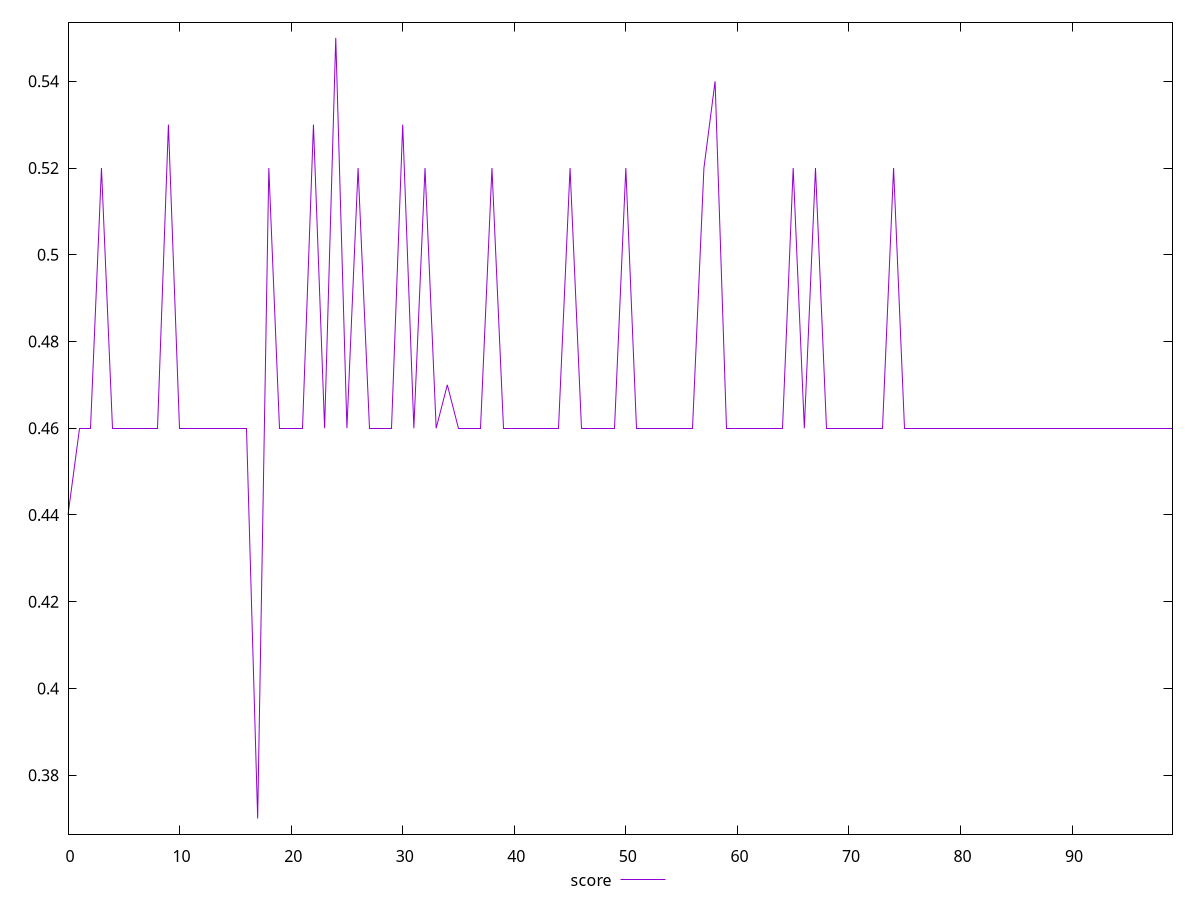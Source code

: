 reset

$score <<EOF
0 0.44
1 0.46
2 0.46
3 0.52
4 0.46
5 0.46
6 0.46
7 0.46
8 0.46
9 0.53
10 0.46
11 0.46
12 0.46
13 0.46
14 0.46
15 0.46
16 0.46
17 0.37
18 0.52
19 0.46
20 0.46
21 0.46
22 0.53
23 0.46
24 0.55
25 0.46
26 0.52
27 0.46
28 0.46
29 0.46
30 0.53
31 0.46
32 0.52
33 0.46
34 0.47
35 0.46
36 0.46
37 0.46
38 0.52
39 0.46
40 0.46
41 0.46
42 0.46
43 0.46
44 0.46
45 0.52
46 0.46
47 0.46
48 0.46
49 0.46
50 0.52
51 0.46
52 0.46
53 0.46
54 0.46
55 0.46
56 0.46
57 0.52
58 0.54
59 0.46
60 0.46
61 0.46
62 0.46
63 0.46
64 0.46
65 0.52
66 0.46
67 0.52
68 0.46
69 0.46
70 0.46
71 0.46
72 0.46
73 0.46
74 0.52
75 0.46
76 0.46
77 0.46
78 0.46
79 0.46
80 0.46
81 0.46
82 0.46
83 0.46
84 0.46
85 0.46
86 0.46
87 0.46
88 0.46
89 0.46
90 0.46
91 0.46
92 0.46
93 0.46
94 0.46
95 0.46
96 0.46
97 0.46
98 0.46
99 0.46
EOF

set key outside below
set xrange [0:99]
set yrange [0.3664:0.5536000000000001]
set trange [0.3664:0.5536000000000001]
set terminal svg size 640, 500 enhanced background rgb 'white'
set output "reports/report_00033_2021-03-01T14-23-16.841Z/first-cpu-idle/samples/astro-cached/score/values.svg"

plot $score title "score" with line

reset
